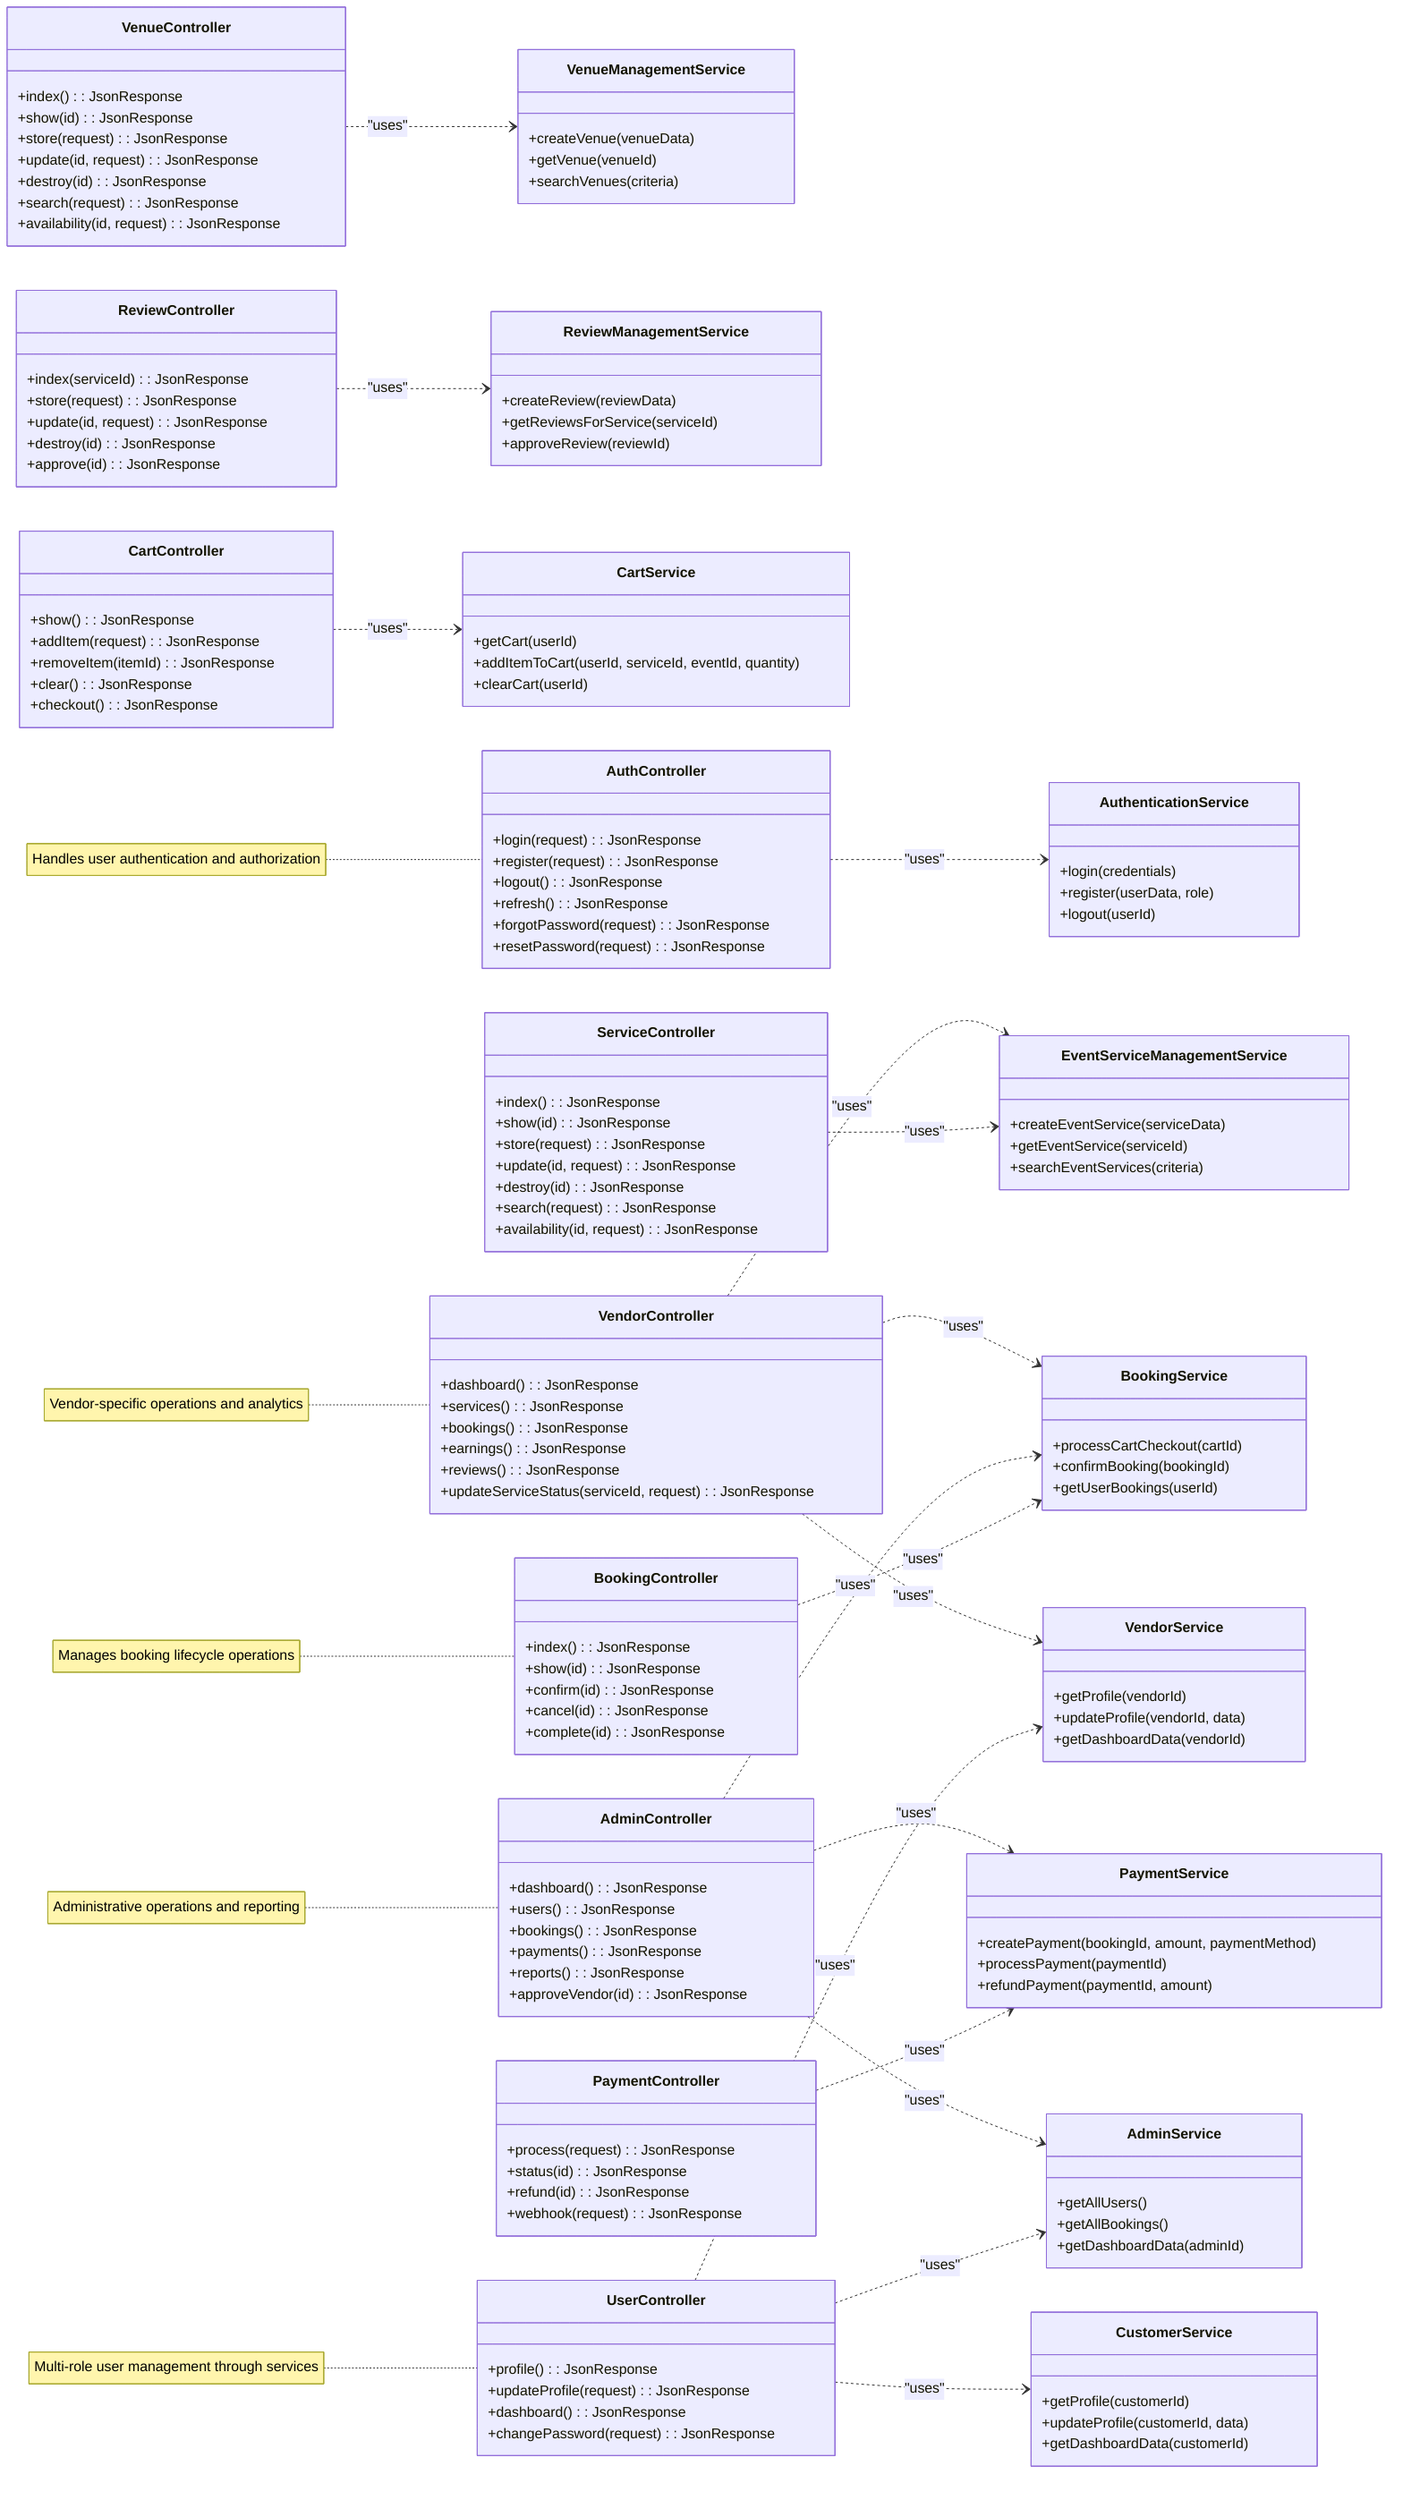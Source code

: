 classDiagram
    direction LR
    
    %% =============== PART 2E: API CONTROLLERS & MVC LAYER ===============

    %% -------------- Service Layer References (External) --------------
    class AuthenticationService {
        +login(credentials)
        +register(userData, role)
        +logout(userId)
    }

    class CustomerService {
        +getProfile(customerId)
        +updateProfile(customerId, data)
        +getDashboardData(customerId)
    }

    class VendorService {
        +getProfile(vendorId)
        +updateProfile(vendorId, data)
        +getDashboardData(vendorId)
    }

    class AdminService {
        +getAllUsers()
        +getAllBookings()
        +getDashboardData(adminId)
    }

    class VenueManagementService {
        +createVenue(venueData)
        +getVenue(venueId)
        +searchVenues(criteria)
    }

    class EventServiceManagementService {
        +createEventService(serviceData)
        +getEventService(serviceId)
        +searchEventServices(criteria)
    }

    class ReviewManagementService {
        +createReview(reviewData)
        +getReviewsForService(serviceId)
        +approveReview(reviewId)
    }

    class CartService {
        +getCart(userId)
        +addItemToCart(userId, serviceId, eventId, quantity)
        +clearCart(userId)
    }

    class BookingService {
        +processCartCheckout(cartId)
        +confirmBooking(bookingId)
        +getUserBookings(userId)
    }

    class PaymentService {
        +createPayment(bookingId, amount, paymentMethod)
        +processPayment(paymentId)
        +refundPayment(paymentId, amount)
    }

    %% -------------- Authentication Controllers --------------
    class AuthController {
        +login(request) : JsonResponse
        +register(request) : JsonResponse
        +logout() : JsonResponse
        +refresh() : JsonResponse
        +forgotPassword(request) : JsonResponse
        +resetPassword(request) : JsonResponse
    }

    class UserController {
        +profile() : JsonResponse
        +updateProfile(request) : JsonResponse
        +dashboard() : JsonResponse
        +changePassword(request) : JsonResponse
    }

    %% -------------- Service Management Controllers --------------
    class VenueController {
        +index() : JsonResponse
        +show(id) : JsonResponse
        +store(request) : JsonResponse
        +update(id, request) : JsonResponse
        +destroy(id) : JsonResponse
        +search(request) : JsonResponse
        +availability(id, request) : JsonResponse
    }

    class ServiceController {
        +index() : JsonResponse
        +show(id) : JsonResponse
        +store(request) : JsonResponse
        +update(id, request) : JsonResponse
        +destroy(id) : JsonResponse
        +search(request) : JsonResponse
        +availability(id, request) : JsonResponse
    }

    class ReviewController {
        +index(serviceId) : JsonResponse
        +store(request) : JsonResponse
        +update(id, request) : JsonResponse
        +destroy(id) : JsonResponse
        +approve(id) : JsonResponse
    }

    %% -------------- Shopping & Booking Controllers --------------
    class CartController {
        +show() : JsonResponse
        +addItem(request) : JsonResponse
        +removeItem(itemId) : JsonResponse
        +clear() : JsonResponse
        +checkout() : JsonResponse
    }

    class BookingController {
        +index() : JsonResponse
        +show(id) : JsonResponse
        +confirm(id) : JsonResponse
        +cancel(id) : JsonResponse
        +complete(id) : JsonResponse
    }

    class PaymentController {
        +process(request) : JsonResponse
        +status(id) : JsonResponse
        +refund(id) : JsonResponse
        +webhook(request) : JsonResponse
    }

    %% -------------- Admin & Vendor Controllers --------------
    class AdminController {
        +dashboard() : JsonResponse
        +users() : JsonResponse
        +bookings() : JsonResponse
        +payments() : JsonResponse
        +reports() : JsonResponse
        +approveVendor(id) : JsonResponse
    }

    class VendorController {
        +dashboard() : JsonResponse
        +services() : JsonResponse
        +bookings() : JsonResponse
        +earnings() : JsonResponse
        +reviews() : JsonResponse
        +updateServiceStatus(serviceId, request) : JsonResponse
    }

    %% =============== RELATIONSHIPS (Controller → Service ONLY) ===============

    %% Authentication Controller Dependencies
    AuthController ..> AuthenticationService : "uses"
    UserController ..> CustomerService : "uses"
    UserController ..> VendorService : "uses"
    UserController ..> AdminService : "uses"

    %% Service Management Controller Dependencies
    VenueController ..> VenueManagementService : "uses"
    ServiceController ..> EventServiceManagementService : "uses"
    ReviewController ..> ReviewManagementService : "uses"

    %% Shopping & Booking Controller Dependencies
    CartController ..> CartService : "uses"
    BookingController ..> BookingService : "uses"
    PaymentController ..> PaymentService : "uses"

    %% Admin & Vendor Controller Dependencies
    AdminController ..> AdminService : "uses"
    AdminController ..> BookingService : "uses"
    AdminController ..> PaymentService : "uses"
    VendorController ..> VendorService : "uses"
    VendorController ..> EventServiceManagementService : "uses"
    VendorController ..> BookingService : "uses"

    %% =============== NOTES ===============
    note for AuthController "Handles user authentication and authorization"
    note for BookingController "Manages booking lifecycle operations"
    note for AdminController "Administrative operations and reporting"
    note for VendorController "Vendor-specific operations and analytics"
    note for UserController "Multi-role user management through services"